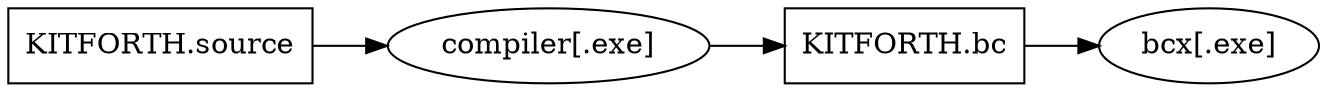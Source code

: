 digraph {

	rankdir=LR;
	
	bcx [label="bcx[.exe]",shape=oval];
	c [label="compiler[.exe]",shape=oval];
	
	src [label="KITFORTH.source",shape=box];
	bc [label="KITFORTH.bc",shape=box];
	
	src -> c -> bc -> bcx;
	
}
